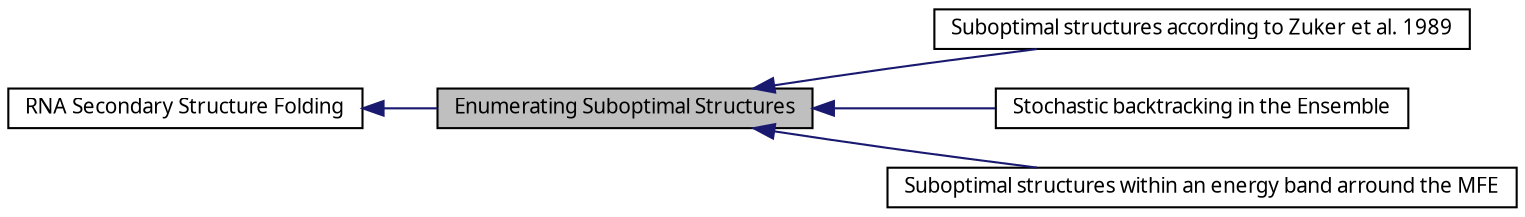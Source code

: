 digraph structs
{
  bgcolor="transparent";
  edge [fontname="FreeSans.ttf",fontsize=8,labelfontname="FreeSans.ttf",labelfontsize=8];
  node [fontname="FreeSans.ttf",fontsize=10,shape=record];
rankdir=LR;
  Node2 [label="Suboptimal structures according to Zuker et al. 1989",height=0.2,width=0.4,color="black",URL="$group__subopt__zuker.html"];
  Node0 [label="Enumerating Suboptimal Structures",height=0.2,width=0.4,color="black", fillcolor="grey75", style="filled" fontcolor="black"];
  Node4 [label="Stochastic backtracking in the Ensemble",height=0.2,width=0.4,color="black",URL="$group__subopt__stochbt.html"];
  Node1 [label="RNA Secondary Structure Folding",height=0.2,width=0.4,color="black",URL="$group__folding__routines.html"];
  Node3 [label="Suboptimal structures within an energy band arround the MFE",height=0.2,width=0.4,color="black",URL="$group__subopt__wuchty.html"];
  Node1->Node0 [shape=plaintext, color="midnightblue", dir="back", style="solid"];
  Node0->Node2 [shape=plaintext, color="midnightblue", dir="back", style="solid"];
  Node0->Node3 [shape=plaintext, color="midnightblue", dir="back", style="solid"];
  Node0->Node4 [shape=plaintext, color="midnightblue", dir="back", style="solid"];
}
